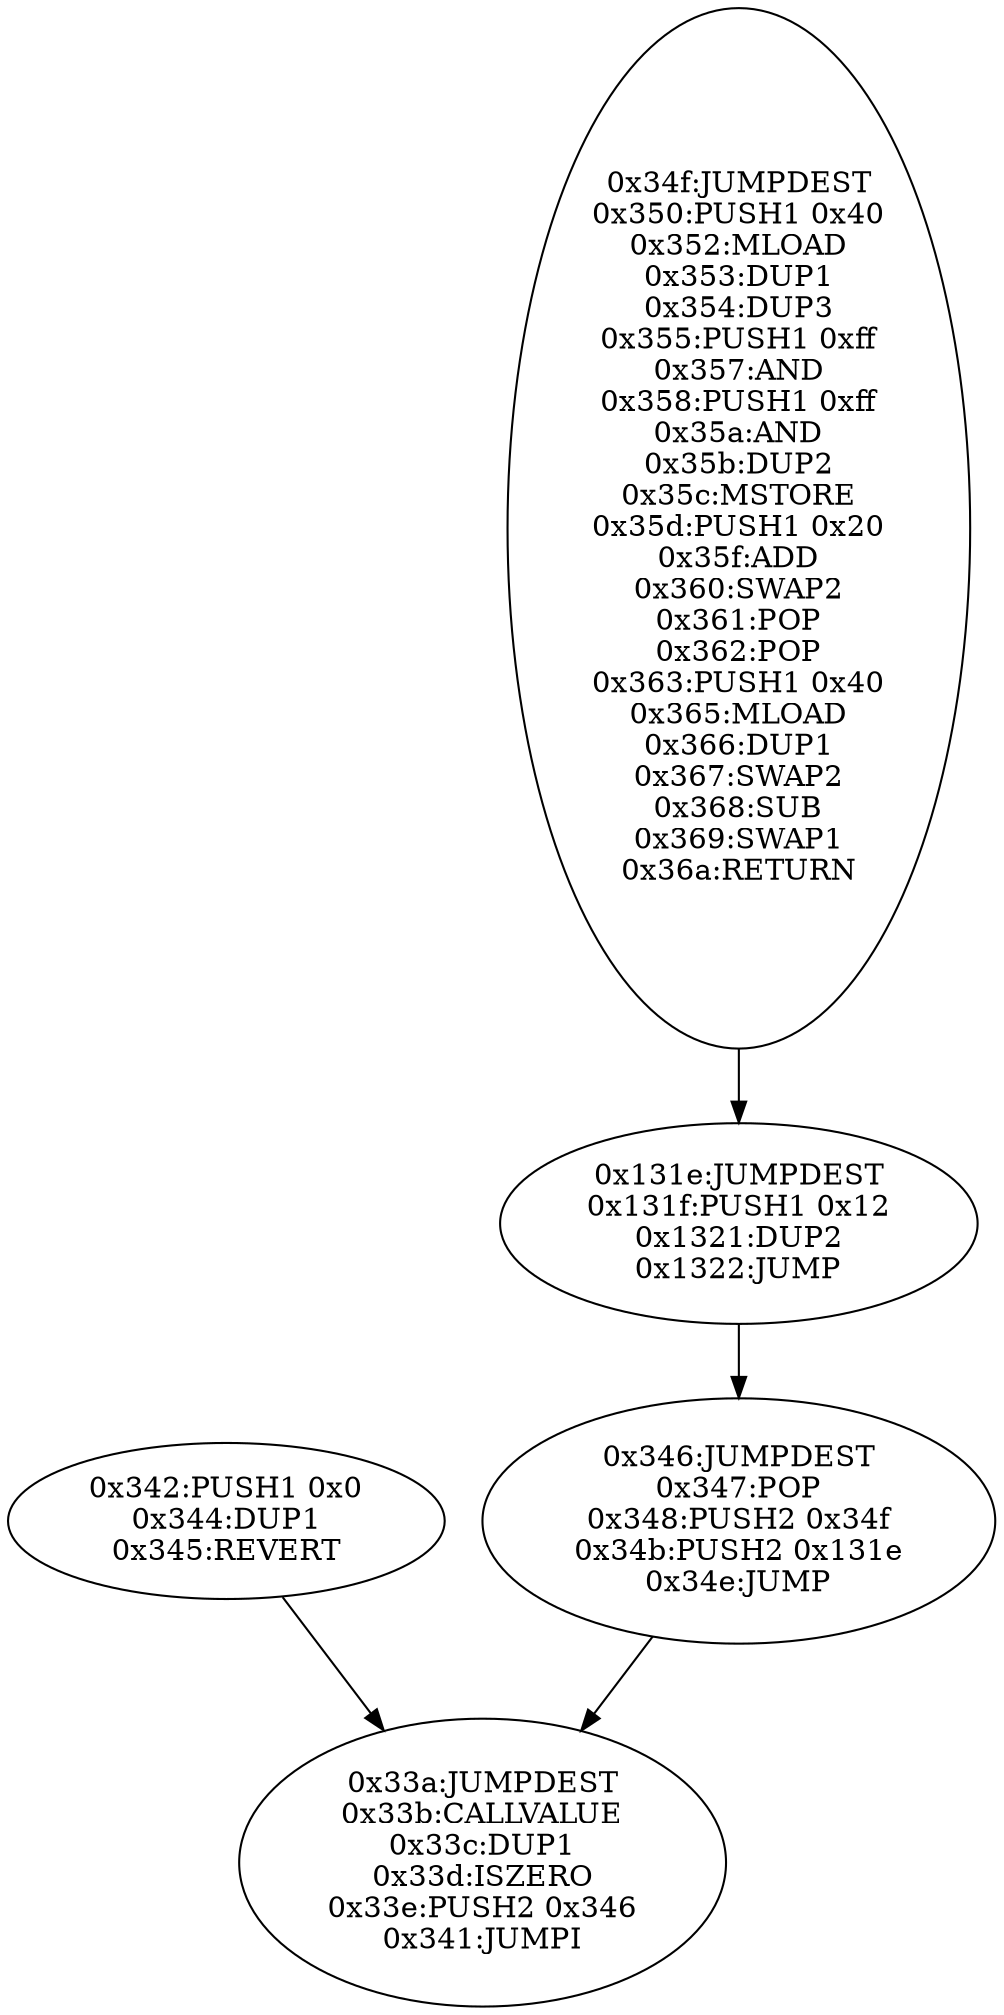 digraph{
826[label="0x33a:JUMPDEST
0x33b:CALLVALUE
0x33c:DUP1
0x33d:ISZERO
0x33e:PUSH2 0x346
0x341:JUMPI"]
834[label="0x342:PUSH1 0x0
0x344:DUP1
0x345:REVERT"]
834 -> 826
838[label="0x346:JUMPDEST
0x347:POP
0x348:PUSH2 0x34f
0x34b:PUSH2 0x131e
0x34e:JUMP"]
838 -> 826
4894[label="0x131e:JUMPDEST
0x131f:PUSH1 0x12
0x1321:DUP2
0x1322:JUMP"]
4894 -> 838
847[label="0x34f:JUMPDEST
0x350:PUSH1 0x40
0x352:MLOAD
0x353:DUP1
0x354:DUP3
0x355:PUSH1 0xff
0x357:AND
0x358:PUSH1 0xff
0x35a:AND
0x35b:DUP2
0x35c:MSTORE
0x35d:PUSH1 0x20
0x35f:ADD
0x360:SWAP2
0x361:POP
0x362:POP
0x363:PUSH1 0x40
0x365:MLOAD
0x366:DUP1
0x367:SWAP2
0x368:SUB
0x369:SWAP1
0x36a:RETURN"]
847 -> 4894

}
